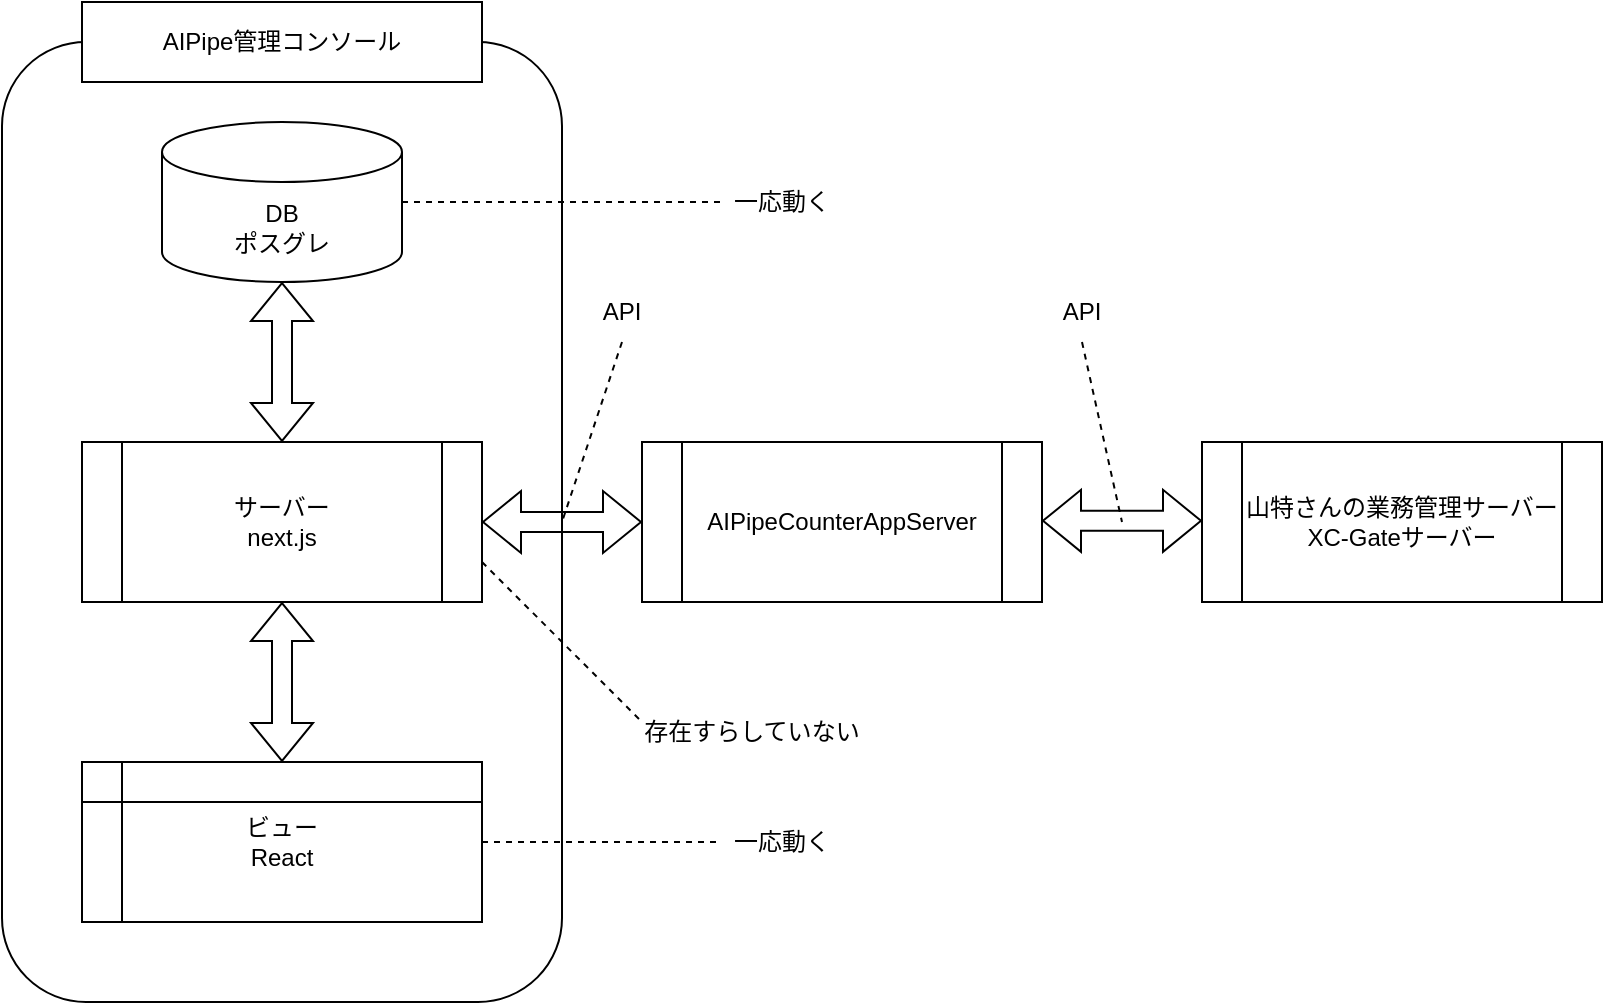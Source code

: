<mxfile version="26.0.11">
  <diagram name="ページ1" id="gjiVU3C0ap4bUrCDz9gG">
    <mxGraphModel dx="1205" dy="1293" grid="1" gridSize="10" guides="1" tooltips="1" connect="1" arrows="1" fold="1" page="1" pageScale="1" pageWidth="827" pageHeight="1169" math="0" shadow="0">
      <root>
        <mxCell id="0" />
        <mxCell id="1" parent="0" />
        <mxCell id="Vfq-5DZePlNIb6PAq08n-1" value="" style="rounded=1;whiteSpace=wrap;html=1;" vertex="1" parent="1">
          <mxGeometry x="40" y="40" width="280" height="480" as="geometry" />
        </mxCell>
        <mxCell id="Vfq-5DZePlNIb6PAq08n-2" value="DB&lt;div&gt;ポスグレ&lt;/div&gt;" style="shape=cylinder3;whiteSpace=wrap;html=1;boundedLbl=1;backgroundOutline=1;size=15;" vertex="1" parent="1">
          <mxGeometry x="120" y="80" width="120" height="80" as="geometry" />
        </mxCell>
        <mxCell id="Vfq-5DZePlNIb6PAq08n-3" value="サーバー&lt;div&gt;next.js&lt;/div&gt;" style="shape=process;whiteSpace=wrap;html=1;backgroundOutline=1;" vertex="1" parent="1">
          <mxGeometry x="80" y="240" width="200" height="80" as="geometry" />
        </mxCell>
        <mxCell id="Vfq-5DZePlNIb6PAq08n-4" value="" style="shape=flexArrow;endArrow=classic;startArrow=classic;html=1;rounded=0;entryX=0.5;entryY=1;entryDx=0;entryDy=0;entryPerimeter=0;exitX=0.5;exitY=0;exitDx=0;exitDy=0;" edge="1" parent="1" source="Vfq-5DZePlNIb6PAq08n-3" target="Vfq-5DZePlNIb6PAq08n-2">
          <mxGeometry width="100" height="100" relative="1" as="geometry">
            <mxPoint x="110" y="300" as="sourcePoint" />
            <mxPoint x="210" y="200" as="targetPoint" />
          </mxGeometry>
        </mxCell>
        <mxCell id="Vfq-5DZePlNIb6PAq08n-5" value="ビュー&lt;div&gt;React&lt;/div&gt;" style="shape=internalStorage;whiteSpace=wrap;html=1;backgroundOutline=1;" vertex="1" parent="1">
          <mxGeometry x="80" y="400" width="200" height="80" as="geometry" />
        </mxCell>
        <mxCell id="Vfq-5DZePlNIb6PAq08n-6" value="" style="shape=flexArrow;endArrow=classic;startArrow=classic;html=1;rounded=0;entryX=0.5;entryY=1;entryDx=0;entryDy=0;exitX=0.5;exitY=0;exitDx=0;exitDy=0;" edge="1" parent="1" source="Vfq-5DZePlNIb6PAq08n-5" target="Vfq-5DZePlNIb6PAq08n-3">
          <mxGeometry width="100" height="100" relative="1" as="geometry">
            <mxPoint x="110" y="360" as="sourcePoint" />
            <mxPoint x="210" y="260" as="targetPoint" />
          </mxGeometry>
        </mxCell>
        <mxCell id="Vfq-5DZePlNIb6PAq08n-7" value="AIPipeCounterAppServer" style="shape=process;whiteSpace=wrap;html=1;backgroundOutline=1;" vertex="1" parent="1">
          <mxGeometry x="360" y="240" width="200" height="80" as="geometry" />
        </mxCell>
        <mxCell id="Vfq-5DZePlNIb6PAq08n-8" value="" style="endArrow=none;dashed=1;html=1;rounded=0;exitX=0.5;exitY=1;exitDx=0;exitDy=0;" edge="1" parent="1" source="Vfq-5DZePlNIb6PAq08n-9">
          <mxGeometry width="50" height="50" relative="1" as="geometry">
            <mxPoint x="320" y="360" as="sourcePoint" />
            <mxPoint x="320" y="280" as="targetPoint" />
          </mxGeometry>
        </mxCell>
        <mxCell id="Vfq-5DZePlNIb6PAq08n-9" value="API" style="text;html=1;align=center;verticalAlign=middle;whiteSpace=wrap;rounded=0;" vertex="1" parent="1">
          <mxGeometry x="320" y="160" width="60" height="30" as="geometry" />
        </mxCell>
        <mxCell id="Vfq-5DZePlNIb6PAq08n-10" value="" style="shape=flexArrow;endArrow=classic;startArrow=classic;html=1;rounded=0;entryX=0;entryY=0.5;entryDx=0;entryDy=0;" edge="1" parent="1" target="Vfq-5DZePlNIb6PAq08n-7">
          <mxGeometry width="100" height="100" relative="1" as="geometry">
            <mxPoint x="280" y="280" as="sourcePoint" />
            <mxPoint x="380" y="180" as="targetPoint" />
          </mxGeometry>
        </mxCell>
        <mxCell id="Vfq-5DZePlNIb6PAq08n-12" value="&lt;div&gt;山特さんの業務管理サーバー&lt;/div&gt;XC-Gateサーバー" style="shape=process;whiteSpace=wrap;html=1;backgroundOutline=1;" vertex="1" parent="1">
          <mxGeometry x="640" y="240" width="200" height="80" as="geometry" />
        </mxCell>
        <mxCell id="Vfq-5DZePlNIb6PAq08n-14" value="API" style="text;html=1;align=center;verticalAlign=middle;whiteSpace=wrap;rounded=0;" vertex="1" parent="1">
          <mxGeometry x="550" y="160" width="60" height="30" as="geometry" />
        </mxCell>
        <mxCell id="Vfq-5DZePlNIb6PAq08n-15" value="AIPipe管理コンソール" style="rounded=0;whiteSpace=wrap;html=1;" vertex="1" parent="1">
          <mxGeometry x="80" y="20" width="200" height="40" as="geometry" />
        </mxCell>
        <mxCell id="Vfq-5DZePlNIb6PAq08n-16" value="" style="endArrow=none;dashed=1;html=1;rounded=0;exitX=1;exitY=0.5;exitDx=0;exitDy=0;exitPerimeter=0;" edge="1" parent="1" source="Vfq-5DZePlNIb6PAq08n-2">
          <mxGeometry width="50" height="50" relative="1" as="geometry">
            <mxPoint x="390" y="60" as="sourcePoint" />
            <mxPoint x="400" y="120" as="targetPoint" />
          </mxGeometry>
        </mxCell>
        <mxCell id="Vfq-5DZePlNIb6PAq08n-17" value="" style="endArrow=none;dashed=1;html=1;rounded=0;exitX=1;exitY=0.5;exitDx=0;exitDy=0;" edge="1" parent="1" source="Vfq-5DZePlNIb6PAq08n-5">
          <mxGeometry width="50" height="50" relative="1" as="geometry">
            <mxPoint x="290" y="439.5" as="sourcePoint" />
            <mxPoint x="400" y="440" as="targetPoint" />
          </mxGeometry>
        </mxCell>
        <mxCell id="Vfq-5DZePlNIb6PAq08n-18" value="一応動く" style="text;html=1;align=center;verticalAlign=middle;whiteSpace=wrap;rounded=0;" vertex="1" parent="1">
          <mxGeometry x="400" y="105" width="60" height="30" as="geometry" />
        </mxCell>
        <mxCell id="Vfq-5DZePlNIb6PAq08n-19" value="一応動く" style="text;html=1;align=center;verticalAlign=middle;whiteSpace=wrap;rounded=0;" vertex="1" parent="1">
          <mxGeometry x="400" y="425" width="60" height="30" as="geometry" />
        </mxCell>
        <mxCell id="Vfq-5DZePlNIb6PAq08n-20" value="" style="endArrow=none;dashed=1;html=1;rounded=0;exitX=1;exitY=0.75;exitDx=0;exitDy=0;" edge="1" parent="1" source="Vfq-5DZePlNIb6PAq08n-3">
          <mxGeometry width="50" height="50" relative="1" as="geometry">
            <mxPoint x="250" y="130" as="sourcePoint" />
            <mxPoint x="360" y="380" as="targetPoint" />
          </mxGeometry>
        </mxCell>
        <mxCell id="Vfq-5DZePlNIb6PAq08n-21" value="存在すらしていない" style="text;html=1;align=center;verticalAlign=middle;whiteSpace=wrap;rounded=0;" vertex="1" parent="1">
          <mxGeometry x="360" y="370" width="110" height="30" as="geometry" />
        </mxCell>
        <mxCell id="Vfq-5DZePlNIb6PAq08n-22" value="" style="shape=flexArrow;endArrow=classic;startArrow=classic;html=1;rounded=0;entryX=0;entryY=0.5;entryDx=0;entryDy=0;" edge="1" parent="1">
          <mxGeometry width="100" height="100" relative="1" as="geometry">
            <mxPoint x="560" y="279.41" as="sourcePoint" />
            <mxPoint x="640" y="279.41" as="targetPoint" />
          </mxGeometry>
        </mxCell>
        <mxCell id="Vfq-5DZePlNIb6PAq08n-23" value="" style="endArrow=none;dashed=1;html=1;rounded=0;" edge="1" parent="1">
          <mxGeometry width="50" height="50" relative="1" as="geometry">
            <mxPoint x="580" y="190" as="sourcePoint" />
            <mxPoint x="600" y="280" as="targetPoint" />
          </mxGeometry>
        </mxCell>
      </root>
    </mxGraphModel>
  </diagram>
</mxfile>
